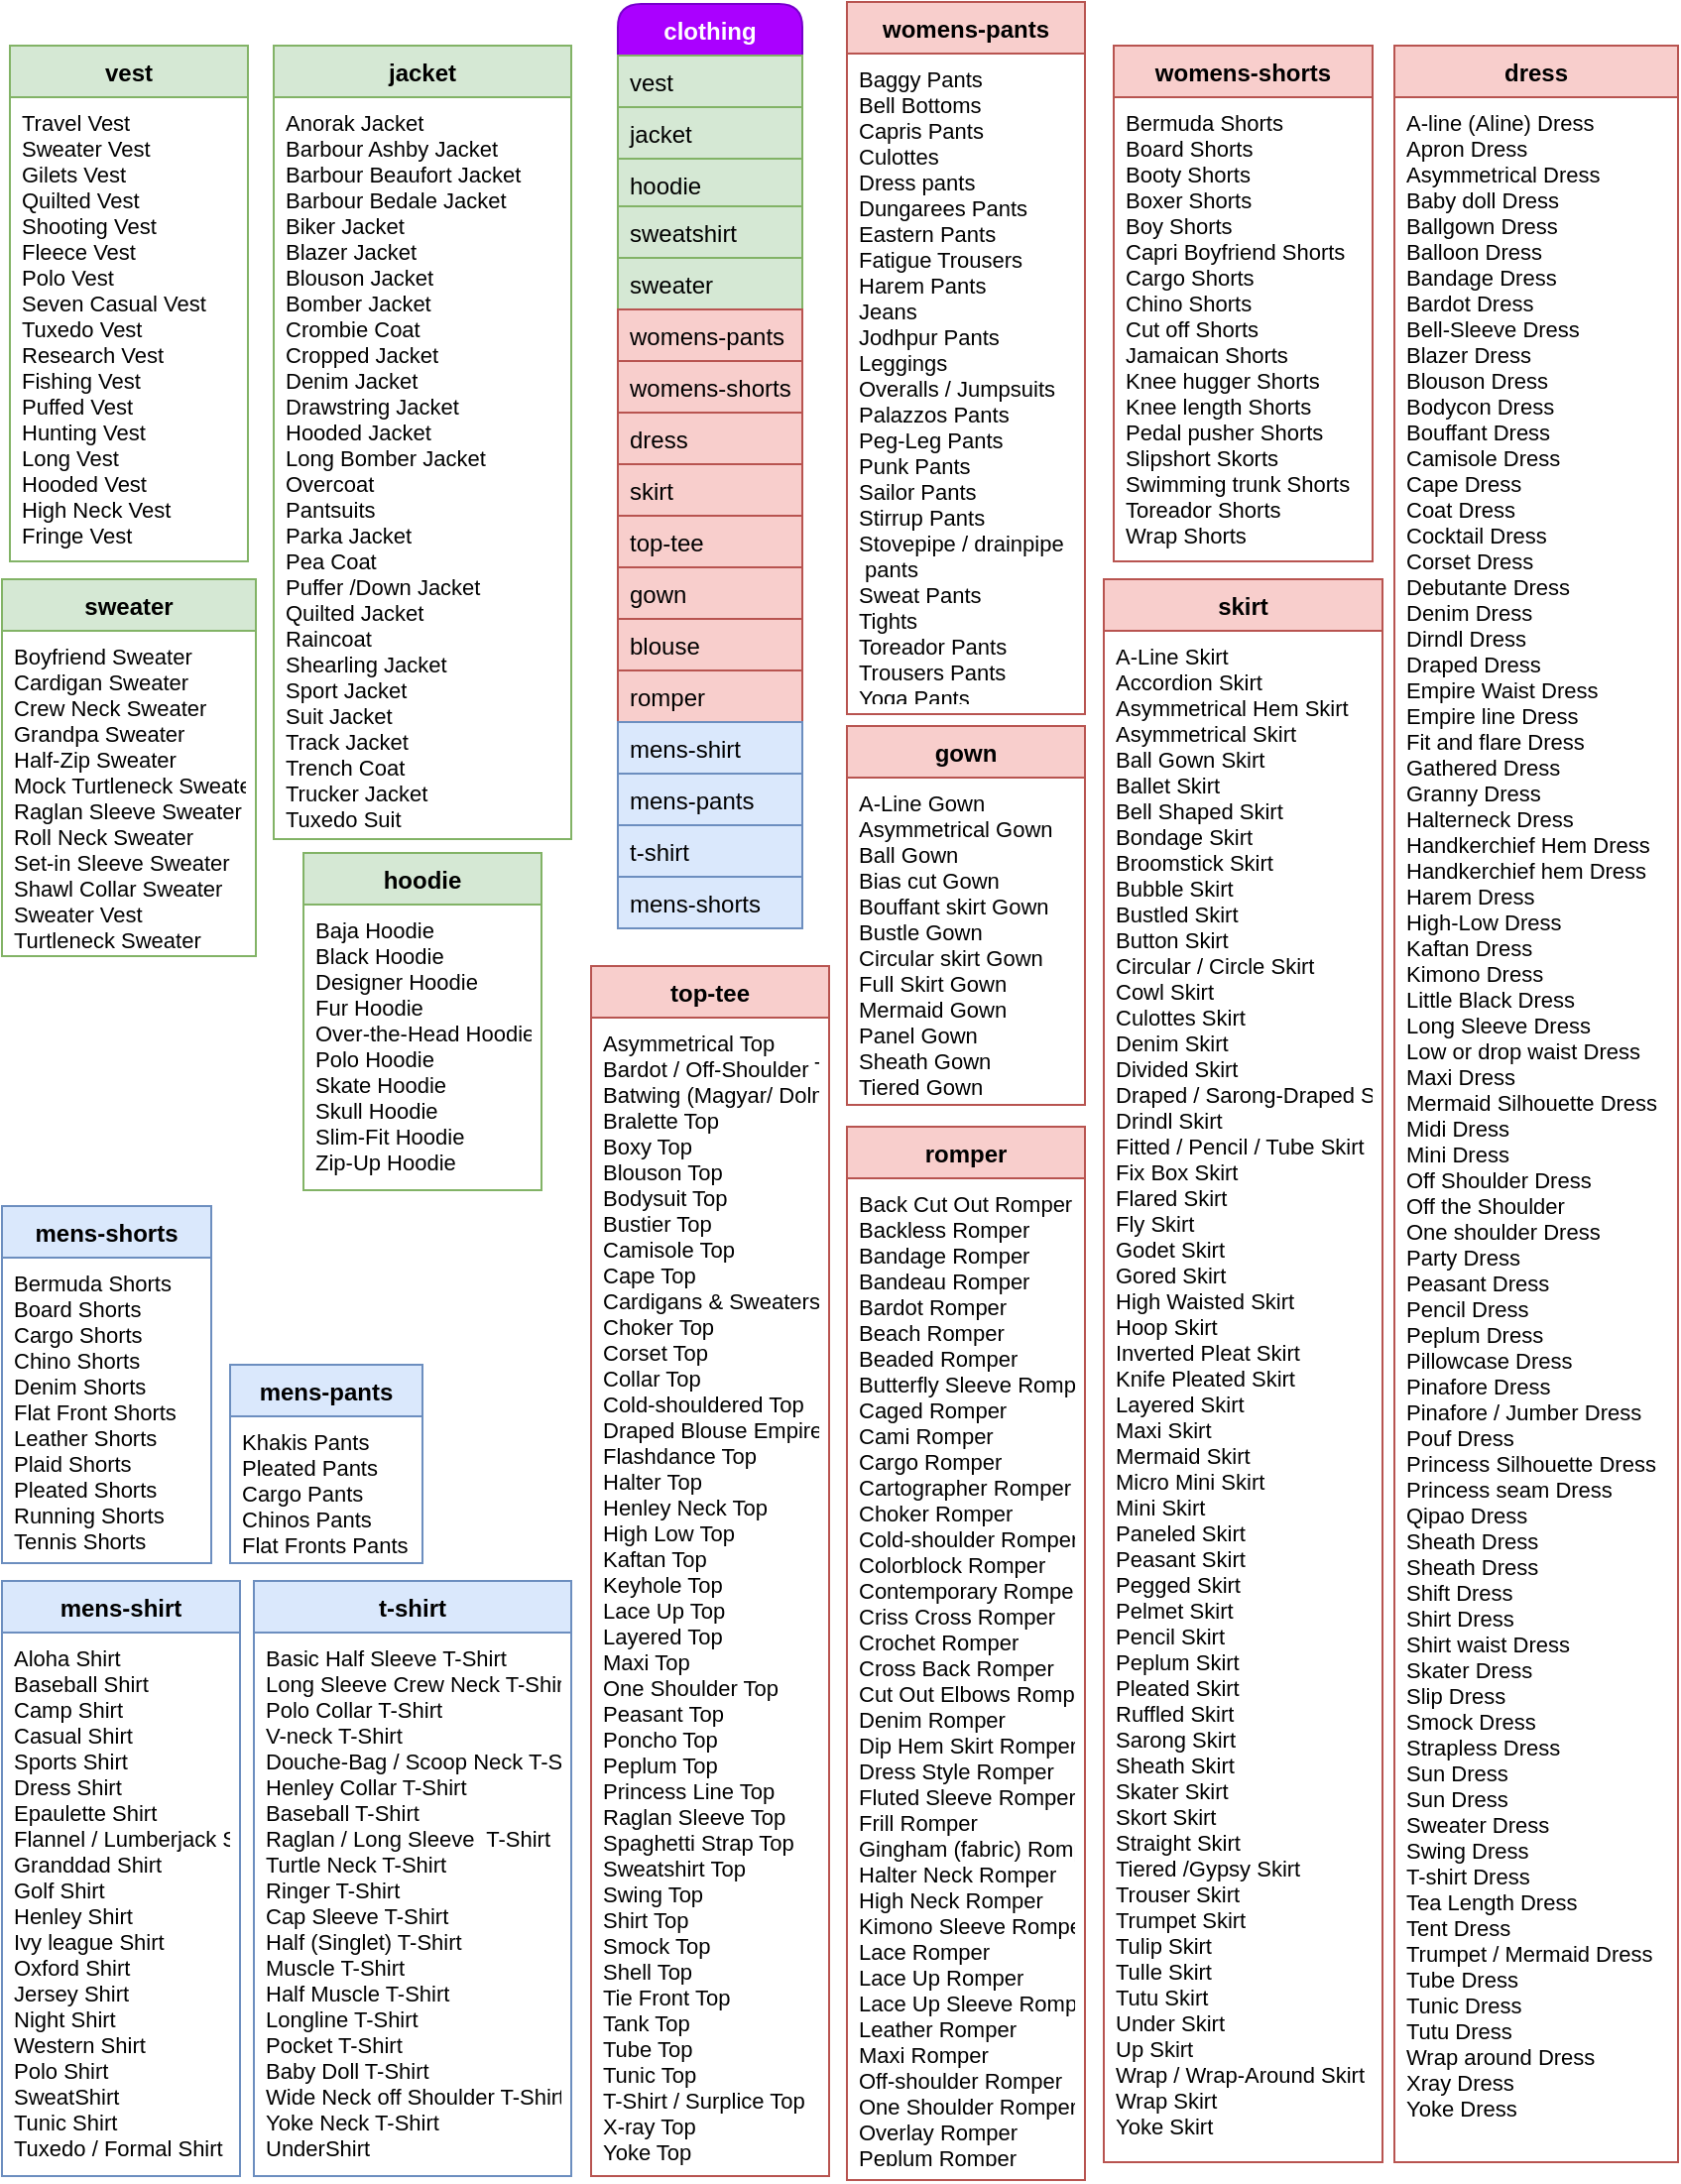 <mxfile version="13.0.3" type="device"><diagram id="LFHs0TMcaCjF2szIKzrM" name="Page-1"><mxGraphModel dx="1072" dy="1892" grid="1" gridSize="10" guides="1" tooltips="1" connect="1" arrows="1" fold="1" page="1" pageScale="1" pageWidth="850" pageHeight="1100" math="0" shadow="0"><root><mxCell id="0"/><mxCell id="1" parent="0"/><mxCell id="IafdLqkfLCLfOA5mvyWK-17" value="mens-shirt" style="swimlane;fontStyle=1;align=center;verticalAlign=top;childLayout=stackLayout;horizontal=1;startSize=26;horizontalStack=0;resizeParent=1;resizeLast=0;collapsible=1;marginBottom=0;rounded=0;shadow=0;strokeWidth=1;swimlaneFillColor=#ffffff;fillColor=#dae8fc;strokeColor=#6c8ebf;" parent="1" vertex="1"><mxGeometry x="4" y="-303" width="120" height="300" as="geometry"><mxRectangle x="240" y="268" width="160" height="26" as="alternateBounds"/></mxGeometry></mxCell><mxCell id="IafdLqkfLCLfOA5mvyWK-18" value="Aloha Shirt&#10;Baseball Shirt&#10;Camp Shirt&#10;Casual Shirt&#10;Sports Shirt&#10;Dress Shirt&#10;Epaulette Shirt&#10;Flannel / Lumberjack Shirt&#10;Granddad Shirt&#10;Golf Shirt&#10;Henley Shirt&#10;Ivy league Shirt&#10;Oxford Shirt&#10;Jersey Shirt&#10;Night Shirt&#10;Western Shirt&#10;Polo Shirt&#10;SweatShirt&#10;Tunic Shirt&#10;Tuxedo / Formal Shirt" style="text;align=left;verticalAlign=top;spacingLeft=4;spacingRight=4;overflow=hidden;rotatable=0;points=[[0,0.5],[1,0.5]];portConstraint=eastwest;fontSize=11;" parent="IafdLqkfLCLfOA5mvyWK-17" vertex="1"><mxGeometry y="26" width="120" height="274" as="geometry"/></mxCell><mxCell id="E39O4zLSXras-P-nIpfG-4" value="mens-shorts" style="swimlane;fontStyle=1;align=center;verticalAlign=top;childLayout=stackLayout;horizontal=1;startSize=26;horizontalStack=0;resizeParent=1;resizeLast=0;collapsible=1;marginBottom=0;rounded=0;shadow=0;strokeWidth=1;swimlaneFillColor=#ffffff;fillColor=#dae8fc;strokeColor=#6c8ebf;" parent="1" vertex="1"><mxGeometry x="4" y="-492" width="105.5" height="180" as="geometry"><mxRectangle x="240" y="268" width="160" height="26" as="alternateBounds"/></mxGeometry></mxCell><mxCell id="E39O4zLSXras-P-nIpfG-5" value="Bermuda Shorts&#10;Board Shorts&#10;Cargo Shorts&#10;Chino Shorts&#10;Denim Shorts&#10;Flat Front Shorts&#10;Leather Shorts&#10;Plaid Shorts&#10;Pleated Shorts&#10;Running Shorts&#10;Tennis Shorts" style="text;align=left;verticalAlign=top;spacingLeft=4;spacingRight=4;overflow=hidden;rotatable=0;points=[[0,0.5],[1,0.5]];portConstraint=eastwest;fontSize=11;" parent="E39O4zLSXras-P-nIpfG-4" vertex="1"><mxGeometry y="26" width="105.5" height="154" as="geometry"/></mxCell><mxCell id="IafdLqkfLCLfOA5mvyWK-23" value="t-shirt" style="swimlane;fontStyle=1;align=center;verticalAlign=top;childLayout=stackLayout;horizontal=1;startSize=26;horizontalStack=0;resizeParent=1;resizeLast=0;collapsible=1;marginBottom=0;rounded=0;shadow=0;strokeWidth=1;swimlaneFillColor=#ffffff;fillColor=#dae8fc;strokeColor=#6c8ebf;" parent="1" vertex="1"><mxGeometry x="131" y="-303" width="160" height="300" as="geometry"><mxRectangle x="240" y="268" width="160" height="26" as="alternateBounds"/></mxGeometry></mxCell><mxCell id="IafdLqkfLCLfOA5mvyWK-24" value="Basic Half Sleeve T-Shirt&#10;Long Sleeve Crew Neck T-Shirt&#10;Polo Collar T-Shirt&#10;V-neck T-Shirt&#10;Douche-Bag / Scoop Neck T-Shirt&#10;Henley Collar T-Shirt&#10;Baseball T-Shirt&#10;Raglan / Long Sleeve  T-Shirt&#10;Turtle Neck T-Shirt&#10;Ringer T-Shirt&#10;Cap Sleeve T-Shirt&#10;Half (Singlet) T-Shirt&#10;Muscle T-Shirt&#10;Half Muscle T-Shirt&#10;Longline T-Shirt&#10;Pocket T-Shirt&#10;Baby Doll T-Shirt&#10;Wide Neck off Shoulder T-Shirt&#10;Yoke Neck T-Shirt&#10;UnderShirt" style="text;align=left;verticalAlign=top;spacingLeft=4;spacingRight=4;overflow=hidden;rotatable=0;points=[[0,0.5],[1,0.5]];portConstraint=eastwest;fontSize=11;" parent="IafdLqkfLCLfOA5mvyWK-23" vertex="1"><mxGeometry y="26" width="160" height="274" as="geometry"/></mxCell><mxCell id="IafdLqkfLCLfOA5mvyWK-12" value="mens-pants" style="swimlane;fontStyle=1;align=center;verticalAlign=top;childLayout=stackLayout;horizontal=1;startSize=26;horizontalStack=0;resizeParent=1;resizeLast=0;collapsible=1;marginBottom=0;rounded=0;shadow=0;strokeWidth=1;swimlaneFillColor=#ffffff;fillColor=#dae8fc;strokeColor=#6c8ebf;" parent="1" vertex="1"><mxGeometry x="119" y="-412" width="97" height="100" as="geometry"><mxRectangle x="240" y="268" width="160" height="26" as="alternateBounds"/></mxGeometry></mxCell><mxCell id="IafdLqkfLCLfOA5mvyWK-13" value="Khakis Pants&#10;Pleated Pants&#10;Cargo Pants&#10;Chinos Pants&#10;Flat Fronts Pants" style="text;align=left;verticalAlign=top;spacingLeft=4;spacingRight=4;overflow=hidden;rotatable=0;points=[[0,0.5],[1,0.5]];portConstraint=eastwest;fontSize=11;" parent="IafdLqkfLCLfOA5mvyWK-12" vertex="1"><mxGeometry y="26" width="97" height="74" as="geometry"/></mxCell><mxCell id="IafdLqkfLCLfOA5mvyWK-6" value="skirt" style="swimlane;fontStyle=1;align=center;verticalAlign=top;childLayout=stackLayout;horizontal=1;startSize=26;horizontalStack=0;resizeParent=1;resizeLast=0;collapsible=1;marginBottom=0;rounded=0;shadow=0;strokeWidth=1;swimlaneFillColor=#ffffff;fillColor=#f8cecc;strokeColor=#b85450;" parent="1" vertex="1"><mxGeometry x="559.5" y="-808" width="140.5" height="798" as="geometry"><mxRectangle x="240" y="268" width="160" height="26" as="alternateBounds"/></mxGeometry></mxCell><mxCell id="IafdLqkfLCLfOA5mvyWK-7" value="A-Line Skirt&#10;Accordion Skirt&#10;Asymmetrical Hem Skirt&#10;Asymmetrical Skirt&#10;Ball Gown Skirt&#10;Ballet Skirt&#10;Bell Shaped Skirt&#10;Bondage Skirt&#10;Broomstick Skirt&#10;Bubble Skirt&#10;Bustled Skirt&#10;Button Skirt&#10;Circular / Circle Skirt&#10;Cowl Skirt&#10;Culottes Skirt&#10;Denim Skirt&#10;Divided Skirt&#10;Draped / Sarong-Draped Skirt&#10;Drindl Skirt&#10;Fitted / Pencil / Tube Skirt&#10;Fix Box Skirt&#10;Flared Skirt&#10;Fly Skirt&#10;Godet Skirt&#10;Gored Skirt&#10;High Waisted Skirt&#10;Hoop Skirt&#10;Inverted Pleat Skirt&#10;Knife Pleated Skirt&#10;Layered Skirt&#10;Maxi Skirt&#10;Mermaid Skirt&#10;Micro Mini Skirt&#10;Mini Skirt&#10;Paneled Skirt&#10;Peasant Skirt&#10;Pegged Skirt&#10;Pelmet Skirt&#10;Pencil Skirt&#10;Peplum Skirt&#10;Pleated Skirt&#10;Ruffled Skirt&#10;Sarong Skirt&#10;Sheath Skirt&#10;Skater Skirt&#10;Skort Skirt&#10;Straight Skirt&#10;Tiered /Gypsy Skirt&#10;Trouser Skirt&#10;Trumpet Skirt&#10;Tulip Skirt&#10;Tulle Skirt&#10;Tutu Skirt&#10;Under Skirt&#10;Up Skirt&#10;Wrap / Wrap-Around Skirt&#10;Wrap Skirt&#10;Yoke Skirt" style="text;align=left;verticalAlign=top;spacingLeft=4;spacingRight=4;overflow=hidden;rotatable=0;points=[[0,0.5],[1,0.5]];portConstraint=eastwest;fontSize=11;" parent="IafdLqkfLCLfOA5mvyWK-6" vertex="1"><mxGeometry y="26" width="140.5" height="764" as="geometry"/></mxCell><mxCell id="IafdLqkfLCLfOA5mvyWK-8" value="top-tee" style="swimlane;fontStyle=1;align=center;verticalAlign=top;childLayout=stackLayout;horizontal=1;startSize=26;horizontalStack=0;resizeParent=1;resizeLast=0;collapsible=1;marginBottom=0;rounded=0;shadow=0;strokeWidth=1;swimlaneFillColor=#ffffff;fillColor=#f8cecc;strokeColor=#b85450;" parent="1" vertex="1"><mxGeometry x="301" y="-613" width="120" height="610" as="geometry"><mxRectangle x="240" y="268" width="160" height="26" as="alternateBounds"/></mxGeometry></mxCell><mxCell id="IafdLqkfLCLfOA5mvyWK-9" value="Asymmetrical Top&#10;Bardot / Off-Shoulder Top&#10;Batwing (Magyar/ Dolman) Top&#10;Bralette Top&#10;Boxy Top&#10;Blouson Top&#10;Bodysuit Top&#10;Bustier Top&#10;Camisole Top&#10;Cape Top&#10;Cardigans &amp; Sweaters Crop Top&#10;Choker Top&#10;Corset Top&#10;Collar Top&#10;Cold-shouldered Top&#10;Draped Blouse Empire Line Top&#10;Flashdance Top&#10;Halter Top&#10;Henley Neck Top&#10;High Low Top&#10;Kaftan Top&#10;Keyhole Top&#10;Lace Up Top&#10;Layered Top&#10;Maxi Top&#10;One Shoulder Top&#10;Peasant Top&#10;Poncho Top&#10;Peplum Top&#10;Princess Line Top&#10;Raglan Sleeve Top&#10;Spaghetti Strap Top&#10;Sweatshirt Top&#10;Swing Top&#10;Shirt Top&#10;Smock Top&#10;Shell Top&#10;Tie Front Top&#10;Tank Top&#10;Tube Top&#10;Tunic Top&#10;T-Shirt / Surplice Top&#10;X-ray Top&#10;Yoke Top" style="text;align=left;verticalAlign=top;spacingLeft=4;spacingRight=4;overflow=hidden;rotatable=0;points=[[0,0.5],[1,0.5]];portConstraint=eastwest;fontSize=11;" parent="IafdLqkfLCLfOA5mvyWK-8" vertex="1"><mxGeometry y="26" width="120" height="584" as="geometry"/></mxCell><mxCell id="IafdLqkfLCLfOA5mvyWK-15" value="womens-pants" style="swimlane;fontStyle=1;align=center;verticalAlign=top;childLayout=stackLayout;horizontal=1;startSize=26;horizontalStack=0;resizeParent=1;resizeLast=0;collapsible=1;marginBottom=0;rounded=0;shadow=0;strokeWidth=1;swimlaneFillColor=#ffffff;fillColor=#f8cecc;strokeColor=#b85450;" parent="1" vertex="1"><mxGeometry x="430" y="-1099" width="120" height="359" as="geometry"><mxRectangle x="240" y="268" width="160" height="26" as="alternateBounds"/></mxGeometry></mxCell><mxCell id="IafdLqkfLCLfOA5mvyWK-16" value="Baggy Pants&#10;Bell Bottoms&#10;Capris Pants&#10;Culottes&#10;Dress pants&#10;Dungarees Pants&#10;Eastern Pants&#10;Fatigue Trousers&#10;Harem Pants&#10;Jeans&#10;Jodhpur Pants&#10;Leggings&#10;Overalls / Jumpsuits&#10;Palazzos Pants&#10;Peg-Leg Pants&#10;Punk Pants&#10;Sailor Pants&#10;Stirrup Pants&#10;Stovepipe / drainpipe&#10; pants &#10;Sweat Pants&#10;Tights&#10;Toreador Pants&#10;Trousers Pants&#10;Yoga Pants" style="text;align=left;verticalAlign=top;spacingLeft=4;spacingRight=4;overflow=hidden;rotatable=0;points=[[0,0.5],[1,0.5]];portConstraint=eastwest;fontSize=11;" parent="IafdLqkfLCLfOA5mvyWK-15" vertex="1"><mxGeometry y="26" width="120" height="324" as="geometry"/></mxCell><mxCell id="mXvoZiXIeNxmSc95QyFh-19" value="gown" style="swimlane;fontStyle=1;align=center;verticalAlign=top;childLayout=stackLayout;horizontal=1;startSize=26;horizontalStack=0;resizeParent=1;resizeLast=0;collapsible=1;marginBottom=0;rounded=0;shadow=0;strokeWidth=1;swimlaneFillColor=#ffffff;fillColor=#f8cecc;strokeColor=#b85450;" parent="1" vertex="1"><mxGeometry x="430" y="-734" width="120" height="191" as="geometry"><mxRectangle x="240" y="268" width="160" height="26" as="alternateBounds"/></mxGeometry></mxCell><mxCell id="mXvoZiXIeNxmSc95QyFh-20" value="A-Line Gown&#10;Asymmetrical Gown&#10;Ball Gown&#10;Bias cut Gown&#10;Bouffant skirt Gown&#10;Bustle Gown&#10;Circular skirt Gown&#10;Full Skirt Gown&#10;Mermaid Gown&#10;Panel Gown&#10;Sheath Gown&#10;Tiered Gown" style="text;align=left;verticalAlign=top;spacingLeft=4;spacingRight=4;overflow=hidden;rotatable=0;points=[[0,0.5],[1,0.5]];portConstraint=eastwest;fontSize=11;" parent="mXvoZiXIeNxmSc95QyFh-19" vertex="1"><mxGeometry y="26" width="120" height="164" as="geometry"/></mxCell><mxCell id="SQ16NGfDLh1wtVHYjpdO-19" value="clothing" style="swimlane;fontStyle=1;align=center;verticalAlign=top;childLayout=stackLayout;horizontal=1;startSize=26;horizontalStack=0;resizeParent=1;resizeLast=0;collapsible=1;marginBottom=0;rounded=1;shadow=0;strokeWidth=1;fillColor=#aa00ff;strokeColor=#7700CC;fontColor=#ffffff;" parent="1" vertex="1"><mxGeometry x="314.5" y="-1098" width="93" height="466" as="geometry"><mxRectangle x="140" y="40" width="160" height="26" as="alternateBounds"/></mxGeometry></mxCell><mxCell id="SQ16NGfDLh1wtVHYjpdO-21" value="vest" style="text;align=left;verticalAlign=top;spacingLeft=4;spacingRight=4;overflow=hidden;rotatable=0;points=[[0,0.5],[1,0.5]];portConstraint=eastwest;rounded=0;shadow=0;html=0;fillColor=#d5e8d4;strokeColor=#82b366;" parent="SQ16NGfDLh1wtVHYjpdO-19" vertex="1"><mxGeometry y="26" width="93" height="26" as="geometry"/></mxCell><mxCell id="SQ16NGfDLh1wtVHYjpdO-20" value="jacket" style="text;align=left;verticalAlign=top;spacingLeft=4;spacingRight=4;overflow=hidden;rotatable=0;points=[[0,0.5],[1,0.5]];portConstraint=eastwest;fillColor=#d5e8d4;strokeColor=#82b366;" parent="SQ16NGfDLh1wtVHYjpdO-19" vertex="1"><mxGeometry y="52" width="93" height="26" as="geometry"/></mxCell><mxCell id="ZkMoKMJNXntiPFgSgsF9-18" value="hoodie" style="text;align=left;verticalAlign=top;spacingLeft=4;spacingRight=4;overflow=hidden;rotatable=0;points=[[0,0.5],[1,0.5]];portConstraint=eastwest;fillColor=#d5e8d4;strokeColor=#82b366;" parent="SQ16NGfDLh1wtVHYjpdO-19" vertex="1"><mxGeometry y="78" width="93" height="24" as="geometry"/></mxCell><mxCell id="ZkMoKMJNXntiPFgSgsF9-19" value="sweatshirt" style="text;align=left;verticalAlign=top;spacingLeft=4;spacingRight=4;overflow=hidden;rotatable=0;points=[[0,0.5],[1,0.5]];portConstraint=eastwest;fillColor=#d5e8d4;strokeColor=#82b366;" parent="SQ16NGfDLh1wtVHYjpdO-19" vertex="1"><mxGeometry y="102" width="93" height="26" as="geometry"/></mxCell><mxCell id="WTgo4F42u3zJviOyotTf-4" value="sweater" style="text;align=left;verticalAlign=top;spacingLeft=4;spacingRight=4;overflow=hidden;rotatable=0;points=[[0,0.5],[1,0.5]];portConstraint=eastwest;fillColor=#d5e8d4;strokeColor=#82b366;" parent="SQ16NGfDLh1wtVHYjpdO-19" vertex="1"><mxGeometry y="128" width="93" height="26" as="geometry"/></mxCell><mxCell id="SQ16NGfDLh1wtVHYjpdO-26" value="womens-pants" style="text;align=left;verticalAlign=top;spacingLeft=4;spacingRight=4;overflow=hidden;rotatable=0;points=[[0,0.5],[1,0.5]];portConstraint=eastwest;fillColor=#f8cecc;strokeColor=#b85450;" parent="SQ16NGfDLh1wtVHYjpdO-19" vertex="1"><mxGeometry y="154" width="93" height="26" as="geometry"/></mxCell><mxCell id="IafdLqkfLCLfOA5mvyWK-32" value="womens-shorts" style="text;align=left;verticalAlign=top;spacingLeft=4;spacingRight=4;overflow=hidden;rotatable=0;points=[[0,0.5],[1,0.5]];portConstraint=eastwest;fillColor=#f8cecc;strokeColor=#b85450;" parent="SQ16NGfDLh1wtVHYjpdO-19" vertex="1"><mxGeometry y="180" width="93" height="26" as="geometry"/></mxCell><mxCell id="SQ16NGfDLh1wtVHYjpdO-27" value="dress" style="text;align=left;verticalAlign=top;spacingLeft=4;spacingRight=4;overflow=hidden;rotatable=0;points=[[0,0.5],[1,0.5]];portConstraint=eastwest;fillColor=#f8cecc;strokeColor=#b85450;" parent="SQ16NGfDLh1wtVHYjpdO-19" vertex="1"><mxGeometry y="206" width="93" height="26" as="geometry"/></mxCell><mxCell id="SQ16NGfDLh1wtVHYjpdO-22" value="skirt" style="text;align=left;verticalAlign=top;spacingLeft=4;spacingRight=4;overflow=hidden;rotatable=0;points=[[0,0.5],[1,0.5]];portConstraint=eastwest;rounded=0;shadow=0;html=0;fillColor=#f8cecc;strokeColor=#b85450;" parent="SQ16NGfDLh1wtVHYjpdO-19" vertex="1"><mxGeometry y="232" width="93" height="26" as="geometry"/></mxCell><mxCell id="SQ16NGfDLh1wtVHYjpdO-23" value="top-tee" style="text;align=left;verticalAlign=top;spacingLeft=4;spacingRight=4;overflow=hidden;rotatable=0;points=[[0,0.5],[1,0.5]];portConstraint=eastwest;fillColor=#f8cecc;strokeColor=#b85450;" parent="SQ16NGfDLh1wtVHYjpdO-19" vertex="1"><mxGeometry y="258" width="93" height="26" as="geometry"/></mxCell><mxCell id="SQ16NGfDLh1wtVHYjpdO-28" value="gown&#10;" style="text;align=left;verticalAlign=top;spacingLeft=4;spacingRight=4;overflow=hidden;rotatable=0;points=[[0,0.5],[1,0.5]];portConstraint=eastwest;rounded=0;shadow=0;html=0;fillColor=#f8cecc;strokeColor=#b85450;" parent="SQ16NGfDLh1wtVHYjpdO-19" vertex="1"><mxGeometry y="284" width="93" height="26" as="geometry"/></mxCell><mxCell id="IafdLqkfLCLfOA5mvyWK-33" value="blouse" style="text;align=left;verticalAlign=top;spacingLeft=4;spacingRight=4;overflow=hidden;rotatable=0;points=[[0,0.5],[1,0.5]];portConstraint=eastwest;fillColor=#f8cecc;strokeColor=#b85450;" parent="SQ16NGfDLh1wtVHYjpdO-19" vertex="1"><mxGeometry y="310" width="93" height="26" as="geometry"/></mxCell><mxCell id="mXvoZiXIeNxmSc95QyFh-18" value="romper" style="text;align=left;verticalAlign=top;spacingLeft=4;spacingRight=4;overflow=hidden;rotatable=0;points=[[0,0.5],[1,0.5]];portConstraint=eastwest;fillColor=#f8cecc;strokeColor=#b85450;" parent="SQ16NGfDLh1wtVHYjpdO-19" vertex="1"><mxGeometry y="336" width="93" height="26" as="geometry"/></mxCell><mxCell id="SQ16NGfDLh1wtVHYjpdO-24" value="mens-shirt" style="text;align=left;verticalAlign=top;spacingLeft=4;spacingRight=4;overflow=hidden;rotatable=0;points=[[0,0.5],[1,0.5]];portConstraint=eastwest;fillColor=#dae8fc;strokeColor=#6c8ebf;" parent="SQ16NGfDLh1wtVHYjpdO-19" vertex="1"><mxGeometry y="362" width="93" height="26" as="geometry"/></mxCell><mxCell id="SQ16NGfDLh1wtVHYjpdO-25" value="mens-pants" style="text;align=left;verticalAlign=top;spacingLeft=4;spacingRight=4;overflow=hidden;rotatable=0;points=[[0,0.5],[1,0.5]];portConstraint=eastwest;fillColor=#dae8fc;strokeColor=#6c8ebf;" parent="SQ16NGfDLh1wtVHYjpdO-19" vertex="1"><mxGeometry y="388" width="93" height="26" as="geometry"/></mxCell><mxCell id="SQ16NGfDLh1wtVHYjpdO-30" value="t-shirt" style="text;align=left;verticalAlign=top;spacingLeft=4;spacingRight=4;overflow=hidden;rotatable=0;points=[[0,0.5],[1,0.5]];portConstraint=eastwest;fillColor=#dae8fc;strokeColor=#6c8ebf;" parent="SQ16NGfDLh1wtVHYjpdO-19" vertex="1"><mxGeometry y="414" width="93" height="26" as="geometry"/></mxCell><mxCell id="SQ16NGfDLh1wtVHYjpdO-31" value="mens-shorts" style="text;align=left;verticalAlign=top;spacingLeft=4;spacingRight=4;overflow=hidden;rotatable=0;points=[[0,0.5],[1,0.5]];portConstraint=eastwest;fillColor=#dae8fc;strokeColor=#6c8ebf;" parent="SQ16NGfDLh1wtVHYjpdO-19" vertex="1"><mxGeometry y="440" width="93" height="26" as="geometry"/></mxCell><mxCell id="WTgo4F42u3zJviOyotTf-7" value="sweater" style="swimlane;fontStyle=1;align=center;verticalAlign=top;childLayout=stackLayout;horizontal=1;startSize=26;horizontalStack=0;resizeParent=1;resizeLast=0;collapsible=1;marginBottom=0;rounded=0;shadow=0;strokeWidth=1;swimlaneFillColor=#ffffff;fillColor=#d5e8d4;strokeColor=#82b366;" parent="1" vertex="1"><mxGeometry x="4" y="-808" width="128" height="190" as="geometry"><mxRectangle x="240" y="268" width="160" height="26" as="alternateBounds"/></mxGeometry></mxCell><mxCell id="WTgo4F42u3zJviOyotTf-8" value="Boyfriend Sweater&#10;Cardigan Sweater&#10;Crew Neck Sweater&#10;Grandpa Sweater&#10;Half-Zip Sweater&#10;Mock Turtleneck Sweater&#10;Raglan Sleeve Sweater&#10;Roll Neck Sweater&#10;Set-in Sleeve Sweater&#10;Shawl Collar Sweater&#10;Sweater Vest&#10;Turtleneck Sweater&#10;" style="text;align=left;verticalAlign=top;spacingLeft=4;spacingRight=4;overflow=hidden;rotatable=0;points=[[0,0.5],[1,0.5]];portConstraint=eastwest;fontSize=11;" parent="WTgo4F42u3zJviOyotTf-7" vertex="1"><mxGeometry y="26" width="128" height="164" as="geometry"/></mxCell><mxCell id="IafdLqkfLCLfOA5mvyWK-1" value="jacket" style="swimlane;fontStyle=1;align=center;verticalAlign=top;childLayout=stackLayout;horizontal=1;startSize=26;horizontalStack=0;resizeParent=1;resizeLast=0;collapsible=1;marginBottom=0;rounded=0;shadow=0;strokeWidth=1;swimlaneFillColor=none;fillColor=#d5e8d4;strokeColor=#82b366;" parent="1" vertex="1"><mxGeometry x="141" y="-1077" width="150" height="400" as="geometry"><mxRectangle x="240" y="268" width="160" height="26" as="alternateBounds"/></mxGeometry></mxCell><mxCell id="IafdLqkfLCLfOA5mvyWK-2" value="Anorak Jacket&#10;Barbour Ashby Jacket&#10;Barbour Beaufort Jacket&#10;Barbour Bedale Jacket&#10;Biker Jacket&#10;Blazer Jacket&#10;Blouson Jacket&#10;Bomber Jacket&#10;Crombie Coat&#10;Cropped Jacket&#10;Denim Jacket&#10;Drawstring Jacket&#10;Hooded Jacket&#10;Long Bomber Jacket&#10;Overcoat&#10;Pantsuits&#10;Parka Jacket&#10;Pea Coat&#10;Puffer /Down Jacket&#10;Quilted Jacket&#10;Raincoat&#10;Shearling Jacket&#10;Sport Jacket&#10;Suit Jacket&#10;Track Jacket&#10;Trench Coat&#10;Trucker Jacket&#10;Tuxedo Suit" style="text;align=left;verticalAlign=top;spacingLeft=4;spacingRight=4;overflow=hidden;rotatable=0;points=[[0,0.5],[1,0.5]];portConstraint=eastwest;fontSize=11;" parent="IafdLqkfLCLfOA5mvyWK-1" vertex="1"><mxGeometry y="26" width="150" height="374" as="geometry"/></mxCell><mxCell id="IafdLqkfLCLfOA5mvyWK-10" value="dress" style="swimlane;fontStyle=1;align=center;verticalAlign=top;childLayout=stackLayout;horizontal=1;startSize=26;horizontalStack=0;resizeParent=1;resizeLast=0;collapsible=1;marginBottom=0;rounded=0;shadow=0;strokeWidth=1;swimlaneFillColor=#ffffff;fillColor=#f8cecc;strokeColor=#b85450;" parent="1" vertex="1"><mxGeometry x="706" y="-1077" width="143" height="1067" as="geometry"><mxRectangle x="240" y="268" width="160" height="26" as="alternateBounds"/></mxGeometry></mxCell><mxCell id="IafdLqkfLCLfOA5mvyWK-11" value="A-line (Aline) Dress&#10;Apron Dress&#10;Asymmetrical Dress&#10;Baby doll Dress&#10;Ballgown Dress&#10;Balloon Dress&#10;Bandage Dress&#10;Bardot Dress&#10;Bell-Sleeve Dress&#10;Blazer Dress&#10;Blouson Dress&#10;Bodycon Dress&#10;Bouffant Dress&#10;Camisole Dress&#10;Cape Dress&#10;Coat Dress&#10;Cocktail Dress&#10;Corset Dress&#10;Debutante Dress&#10;Denim Dress&#10;Dirndl Dress&#10;Draped Dress&#10;Empire Waist Dress&#10;Empire line Dress&#10;Fit and flare Dress&#10;Gathered Dress&#10;Granny Dress&#10;Halterneck Dress&#10;Handkerchief Hem Dress&#10;Handkerchief hem Dress&#10;Harem Dress&#10;High-Low Dress&#10;Kaftan Dress&#10;Kimono Dress&#10;Little Black Dress&#10;Long Sleeve Dress&#10;Low or drop waist Dress&#10;Maxi Dress&#10;Mermaid Silhouette Dress&#10;Midi Dress&#10;Mini Dress&#10;Off Shoulder Dress&#10;Off the Shoulder&#10;One shoulder Dress&#10;Party Dress&#10;Peasant Dress&#10;Pencil Dress&#10;Peplum Dress&#10;Pillowcase Dress&#10;Pinafore Dress&#10;Pinafore / Jumber Dress&#10;Pouf Dress&#10;Princess Silhouette Dress&#10;Princess seam Dress&#10;Qipao Dress&#10;Sheath Dress&#10;Sheath Dress&#10;Shift Dress&#10;Shirt Dress&#10;Shirt waist Dress&#10;Skater Dress&#10;Slip Dress&#10;Smock Dress&#10;Strapless Dress&#10;Sun Dress&#10;Sun Dress&#10;Sweater Dress&#10;Swing Dress&#10;T-shirt Dress&#10;Tea Length Dress&#10;Tent Dress&#10;Trumpet / Mermaid Dress&#10;Tube Dress&#10;Tunic Dress&#10;Tutu Dress&#10;Wrap around Dress&#10;Xray Dress&#10;Yoke Dress" style="text;align=left;verticalAlign=top;spacingLeft=4;spacingRight=4;overflow=hidden;rotatable=0;points=[[0,0.5],[1,0.5]];portConstraint=eastwest;fontSize=11;" parent="IafdLqkfLCLfOA5mvyWK-10" vertex="1"><mxGeometry y="26" width="143" height="1024" as="geometry"/></mxCell><mxCell id="E39O4zLSXras-P-nIpfG-2" value="womens-shorts" style="swimlane;fontStyle=1;align=center;verticalAlign=top;childLayout=stackLayout;horizontal=1;startSize=26;horizontalStack=0;resizeParent=1;resizeLast=0;collapsible=1;marginBottom=0;rounded=0;shadow=0;strokeWidth=1;swimlaneFillColor=#ffffff;fillColor=#f8cecc;strokeColor=#b85450;" parent="1" vertex="1"><mxGeometry x="564.5" y="-1077" width="130.5" height="260" as="geometry"><mxRectangle x="240" y="268" width="160" height="26" as="alternateBounds"/></mxGeometry></mxCell><mxCell id="E39O4zLSXras-P-nIpfG-3" value="Bermuda Shorts&#10;Board Shorts&#10;Booty Shorts&#10;Boxer Shorts&#10;Boy Shorts&#10;Capri Boyfriend Shorts&#10;Cargo Shorts&#10;Chino Shorts&#10;Cut off Shorts&#10;Jamaican Shorts&#10;Knee hugger Shorts&#10;Knee length Shorts&#10;Pedal pusher Shorts&#10;Slipshort Skorts&#10;Swimming trunk Shorts&#10;Toreador Shorts&#10;Wrap Shorts" style="text;align=left;verticalAlign=top;spacingLeft=4;spacingRight=4;overflow=hidden;rotatable=0;points=[[0,0.5],[1,0.5]];portConstraint=eastwest;fontSize=11;" parent="E39O4zLSXras-P-nIpfG-2" vertex="1"><mxGeometry y="26" width="130.5" height="224" as="geometry"/></mxCell><mxCell id="IafdLqkfLCLfOA5mvyWK-3" value="vest" style="swimlane;fontStyle=1;align=center;verticalAlign=top;childLayout=stackLayout;horizontal=1;startSize=26;horizontalStack=0;resizeParent=1;resizeLast=0;collapsible=1;marginBottom=0;rounded=0;shadow=0;strokeWidth=1;swimlaneFillColor=#ffffff;fillColor=#d5e8d4;strokeColor=#82b366;" parent="1" vertex="1"><mxGeometry x="8" y="-1077" width="120" height="260" as="geometry"><mxRectangle x="240" y="268" width="160" height="26" as="alternateBounds"/></mxGeometry></mxCell><mxCell id="IafdLqkfLCLfOA5mvyWK-4" value="Travel Vest&#10;Sweater Vest&#10;Gilets Vest&#10;Quilted Vest&#10;Shooting Vest&#10;Fleece Vest&#10;Polo Vest&#10;Seven Casual Vest&#10;Tuxedo Vest&#10;Research Vest&#10;Fishing Vest&#10;Puffed Vest&#10;Hunting Vest&#10;Long Vest&#10;Hooded Vest&#10;High Neck Vest&#10;Fringe Vest" style="text;align=left;verticalAlign=top;spacingLeft=4;spacingRight=4;overflow=hidden;rotatable=0;points=[[0,0.5],[1,0.5]];portConstraint=eastwest;fontSize=11;" parent="IafdLqkfLCLfOA5mvyWK-3" vertex="1"><mxGeometry y="26" width="120" height="234" as="geometry"/></mxCell><mxCell id="WTgo4F42u3zJviOyotTf-5" value="hoodie" style="swimlane;fontStyle=1;align=center;verticalAlign=top;childLayout=stackLayout;horizontal=1;startSize=26;horizontalStack=0;resizeParent=1;resizeLast=0;collapsible=1;marginBottom=0;rounded=0;shadow=0;strokeWidth=1;swimlaneFillColor=#ffffff;fillColor=#d5e8d4;strokeColor=#82b366;" parent="1" vertex="1"><mxGeometry x="156" y="-670" width="120" height="170" as="geometry"><mxRectangle x="240" y="268" width="160" height="26" as="alternateBounds"/></mxGeometry></mxCell><mxCell id="WTgo4F42u3zJviOyotTf-6" value="Baja Hoodie&#10;Black Hoodie&#10;Designer Hoodie&#10;Fur Hoodie&#10;Over-the-Head Hoodie&#10;Polo Hoodie&#10;Skate Hoodie&#10;Skull Hoodie&#10;Slim-Fit Hoodie&#10;Zip-Up Hoodie" style="text;align=left;verticalAlign=top;spacingLeft=4;spacingRight=4;overflow=hidden;rotatable=0;points=[[0,0.5],[1,0.5]];portConstraint=eastwest;fontSize=11;" parent="WTgo4F42u3zJviOyotTf-5" vertex="1"><mxGeometry y="26" width="120" height="144" as="geometry"/></mxCell><mxCell id="IafdLqkfLCLfOA5mvyWK-19" value="romper" style="swimlane;fontStyle=1;align=center;verticalAlign=top;childLayout=stackLayout;horizontal=1;startSize=26;horizontalStack=0;resizeParent=1;resizeLast=0;collapsible=1;marginBottom=0;rounded=0;shadow=0;strokeWidth=1;swimlaneFillColor=#ffffff;fillColor=#f8cecc;strokeColor=#b85450;" parent="1" vertex="1"><mxGeometry x="430" y="-532" width="120" height="531" as="geometry"><mxRectangle x="240" y="268" width="160" height="26" as="alternateBounds"/></mxGeometry></mxCell><mxCell id="IafdLqkfLCLfOA5mvyWK-20" value="Back Cut Out Romper&#10;Backless Romper&#10;Bandage Romper&#10;Bandeau Romper&#10;Bardot Romper&#10;Beach Romper&#10;Beaded Romper&#10;Butterfly Sleeve Romper&#10;Caged Romper&#10;Cami Romper&#10;Cargo Romper&#10;Cartographer Romper&#10;Choker Romper&#10;Cold-shoulder Romper&#10;Colorblock Romper&#10;Contemporary Romper&#10;Criss Cross Romper&#10;Crochet Romper&#10;Cross Back Romper&#10;Cut Out Elbows Romper&#10;Denim Romper&#10;Dip Hem Skirt Romper&#10;Dress Style Romper&#10;Fluted Sleeve Romper&#10;Frill Romper&#10;Gingham (fabric) Romper&#10;Halter Neck Romper&#10;High Neck Romper&#10;Kimono Sleeve Romper&#10;Lace Romper&#10;Lace Up Romper&#10;Lace Up Sleeve Romper&#10;Leather Romper&#10;Maxi Romper&#10;Off-shoulder Romper&#10;One Shoulder Romper&#10;Overlay Romper&#10;Peplum Romper&#10;Pinafore Romper&#10;Pleated Romper&#10;Plunge Romper&#10;Racer Front Romper&#10;Romper With Cape&#10;Ruffle Romper&#10;Scoop Neck Romper&#10;Sequins Romper&#10;Sheer Romper&#10;Shirt Romper&#10;Spaghetti Romper&#10;Split Sleeve Romper&#10;Sporty Romper&#10;Strapless Romper&#10;Strappy Romper&#10;Tassel Romper&#10;Tie Back Romper&#10;Tie Sleeve Romper&#10;Tie Strap Romper&#10;Tuxedo Romper&#10;Wrap Romper&#10;Zip Up Romper" style="text;align=left;verticalAlign=top;spacingLeft=4;spacingRight=4;overflow=hidden;rotatable=0;points=[[0,0.5],[1,0.5]];portConstraint=eastwest;fontSize=11;" parent="IafdLqkfLCLfOA5mvyWK-19" vertex="1"><mxGeometry y="26" width="120" height="494" as="geometry"/></mxCell></root></mxGraphModel></diagram></mxfile>